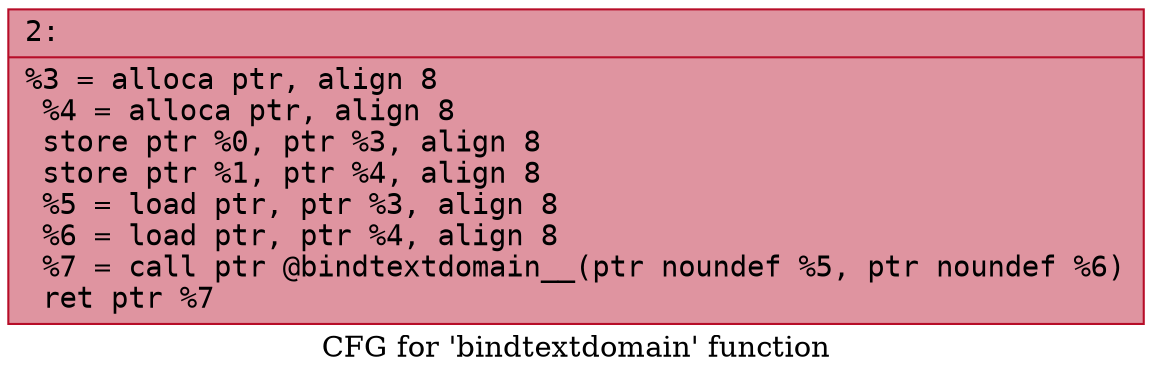 digraph "CFG for 'bindtextdomain' function" {
	label="CFG for 'bindtextdomain' function";

	Node0x600000679fe0 [shape=record,color="#b70d28ff", style=filled, fillcolor="#b70d2870" fontname="Courier",label="{2:\l|  %3 = alloca ptr, align 8\l  %4 = alloca ptr, align 8\l  store ptr %0, ptr %3, align 8\l  store ptr %1, ptr %4, align 8\l  %5 = load ptr, ptr %3, align 8\l  %6 = load ptr, ptr %4, align 8\l  %7 = call ptr @bindtextdomain__(ptr noundef %5, ptr noundef %6)\l  ret ptr %7\l}"];
}
